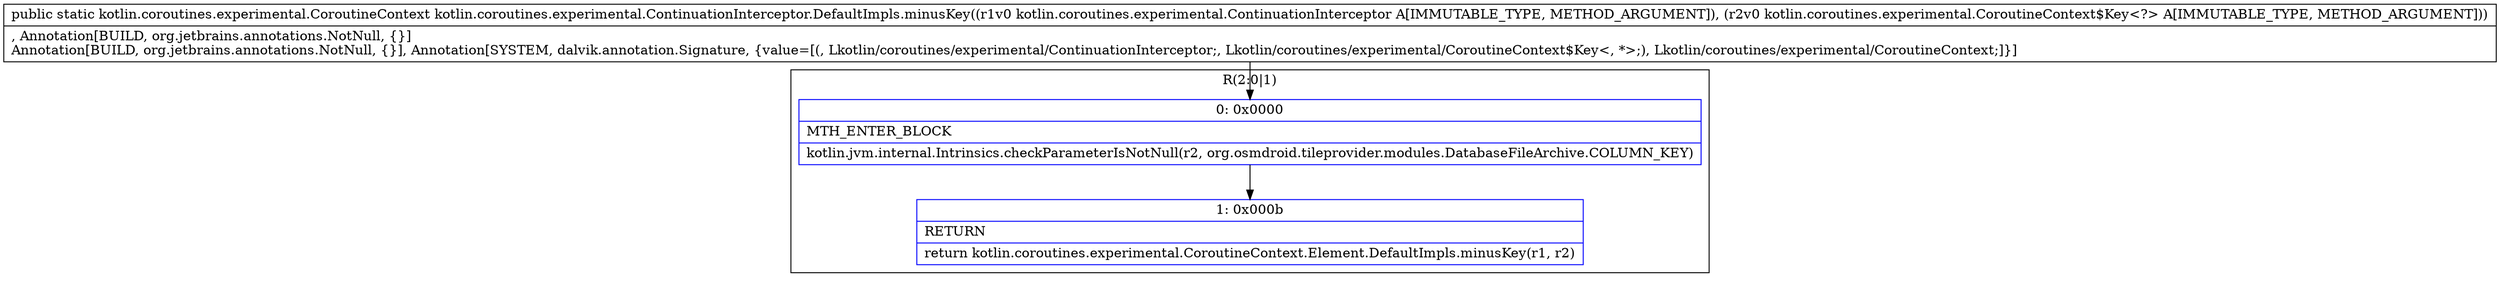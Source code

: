 digraph "CFG forkotlin.coroutines.experimental.ContinuationInterceptor.DefaultImpls.minusKey(Lkotlin\/coroutines\/experimental\/ContinuationInterceptor;Lkotlin\/coroutines\/experimental\/CoroutineContext$Key;)Lkotlin\/coroutines\/experimental\/CoroutineContext;" {
subgraph cluster_Region_1709181800 {
label = "R(2:0|1)";
node [shape=record,color=blue];
Node_0 [shape=record,label="{0\:\ 0x0000|MTH_ENTER_BLOCK\l|kotlin.jvm.internal.Intrinsics.checkParameterIsNotNull(r2, org.osmdroid.tileprovider.modules.DatabaseFileArchive.COLUMN_KEY)\l}"];
Node_1 [shape=record,label="{1\:\ 0x000b|RETURN\l|return kotlin.coroutines.experimental.CoroutineContext.Element.DefaultImpls.minusKey(r1, r2)\l}"];
}
MethodNode[shape=record,label="{public static kotlin.coroutines.experimental.CoroutineContext kotlin.coroutines.experimental.ContinuationInterceptor.DefaultImpls.minusKey((r1v0 kotlin.coroutines.experimental.ContinuationInterceptor A[IMMUTABLE_TYPE, METHOD_ARGUMENT]), (r2v0 kotlin.coroutines.experimental.CoroutineContext$Key\<?\> A[IMMUTABLE_TYPE, METHOD_ARGUMENT]))  | , Annotation[BUILD, org.jetbrains.annotations.NotNull, \{\}]\lAnnotation[BUILD, org.jetbrains.annotations.NotNull, \{\}], Annotation[SYSTEM, dalvik.annotation.Signature, \{value=[(, Lkotlin\/coroutines\/experimental\/ContinuationInterceptor;, Lkotlin\/coroutines\/experimental\/CoroutineContext$Key\<, *\>;), Lkotlin\/coroutines\/experimental\/CoroutineContext;]\}]\l}"];
MethodNode -> Node_0;
Node_0 -> Node_1;
}

